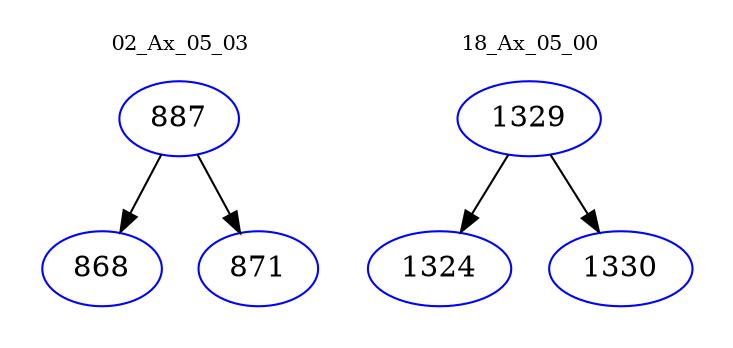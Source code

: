 digraph{
subgraph cluster_0 {
color = white
label = "02_Ax_05_03";
fontsize=10;
T0_887 [label="887", color="blue"]
T0_887 -> T0_868 [color="black"]
T0_868 [label="868", color="blue"]
T0_887 -> T0_871 [color="black"]
T0_871 [label="871", color="blue"]
}
subgraph cluster_1 {
color = white
label = "18_Ax_05_00";
fontsize=10;
T1_1329 [label="1329", color="blue"]
T1_1329 -> T1_1324 [color="black"]
T1_1324 [label="1324", color="blue"]
T1_1329 -> T1_1330 [color="black"]
T1_1330 [label="1330", color="blue"]
}
}
